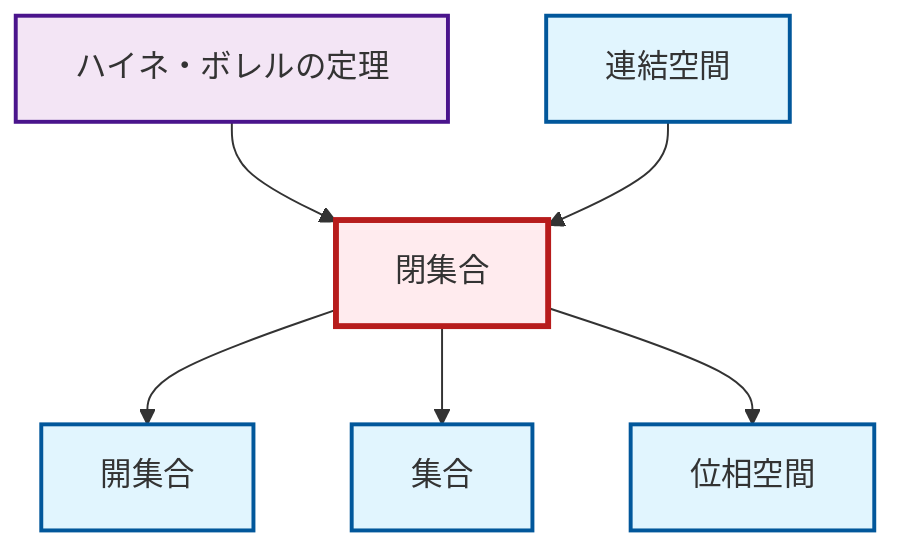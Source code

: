 graph TD
    classDef definition fill:#e1f5fe,stroke:#01579b,stroke-width:2px
    classDef theorem fill:#f3e5f5,stroke:#4a148c,stroke-width:2px
    classDef axiom fill:#fff3e0,stroke:#e65100,stroke-width:2px
    classDef example fill:#e8f5e9,stroke:#1b5e20,stroke-width:2px
    classDef current fill:#ffebee,stroke:#b71c1c,stroke-width:3px
    def-set["集合"]:::definition
    def-closed-set["閉集合"]:::definition
    thm-heine-borel["ハイネ・ボレルの定理"]:::theorem
    def-connected["連結空間"]:::definition
    def-open-set["開集合"]:::definition
    def-topological-space["位相空間"]:::definition
    def-closed-set --> def-open-set
    thm-heine-borel --> def-closed-set
    def-connected --> def-closed-set
    def-closed-set --> def-set
    def-closed-set --> def-topological-space
    class def-closed-set current